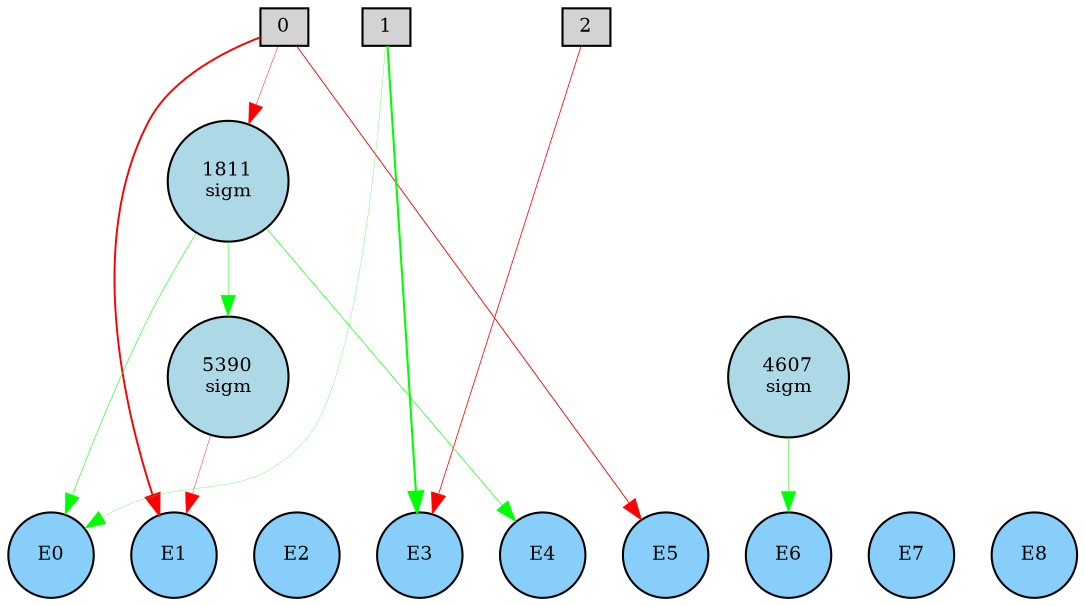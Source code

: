 digraph {
	node [fontsize=9 height=0.2 shape=circle width=0.2]
	subgraph inputs {
		node [shape=box style=filled]
		rank=source
		0 [fillcolor=lightgray]
		1 [fillcolor=lightgray]
		0 -> 1 [style=invis]
		2 [fillcolor=lightgray]
		1 -> 2 [style=invis]
	}
	subgraph outputs {
		node [style=filled]
		rank=sink
		E0 [fillcolor=lightskyblue fontsize=9 height=0.2 shape=circle width=0.2]
		E1 [fillcolor=lightskyblue fontsize=9 height=0.2 shape=circle width=0.2]
		E0 -> E1 [style=invis]
		E2 [fillcolor=lightskyblue fontsize=9 height=0.2 shape=circle width=0.2]
		E1 -> E2 [style=invis]
		E3 [fillcolor=lightskyblue fontsize=9 height=0.2 shape=circle width=0.2]
		E2 -> E3 [style=invis]
		E4 [fillcolor=lightskyblue fontsize=9 height=0.2 shape=circle width=0.2]
		E3 -> E4 [style=invis]
		E5 [fillcolor=lightskyblue fontsize=9 height=0.2 shape=circle width=0.2]
		E4 -> E5 [style=invis]
		E6 [fillcolor=lightskyblue fontsize=9 height=0.2 shape=circle width=0.2]
		E5 -> E6 [style=invis]
		E7 [fillcolor=lightskyblue fontsize=9 height=0.2 shape=circle width=0.2]
		E6 -> E7 [style=invis]
		E8 [fillcolor=lightskyblue fontsize=9 height=0.2 shape=circle width=0.2]
		E7 -> E8 [style=invis]
	}
	4607 [label="4607
sigm" fillcolor=lightblue style=filled]
	5390 [label="5390
sigm" fillcolor=lightblue style=filled]
	1811 [label="1811
sigm" fillcolor=lightblue style=filled]
	1 -> E3 [color=green penwidth=1.0076671853407069 style=solid]
	2 -> E3 [color=red penwidth=0.3838782300974297 style=solid]
	0 -> E1 [color=red penwidth=0.9326144420061588 style=solid]
	0 -> 1811 [color=red penwidth=0.2135710153669036 style=solid]
	1811 -> E0 [color=green penwidth=0.2693365169008619 style=solid]
	1811 -> E4 [color=green penwidth=0.31598347391876924 style=solid]
	4607 -> E6 [color=green penwidth=0.2312800174716074 style=solid]
	1 -> E0 [color=green penwidth=0.12781705612094976 style=solid]
	0 -> E5 [color=red penwidth=0.43979919828409064 style=solid]
	1811 -> 5390 [color=green penwidth=0.25037875686110656 style=solid]
	5390 -> E1 [color=red penwidth=0.1940075234854147 style=solid]
}
